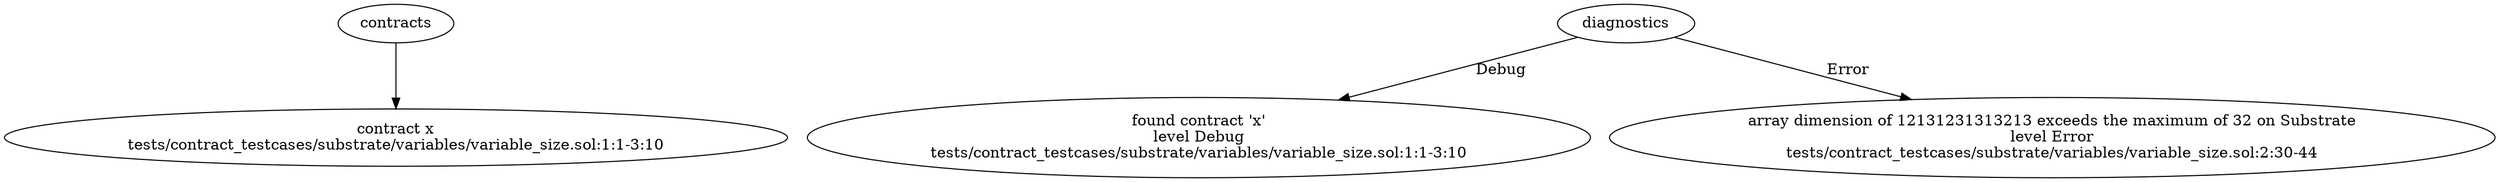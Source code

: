 strict digraph "tests/contract_testcases/substrate/variables/variable_size.sol" {
	contract [label="contract x\ntests/contract_testcases/substrate/variables/variable_size.sol:1:1-3:10"]
	diagnostic [label="found contract 'x'\nlevel Debug\ntests/contract_testcases/substrate/variables/variable_size.sol:1:1-3:10"]
	diagnostic_4 [label="array dimension of 12131231313213 exceeds the maximum of 32 on Substrate\nlevel Error\ntests/contract_testcases/substrate/variables/variable_size.sol:2:30-44"]
	contracts -> contract
	diagnostics -> diagnostic [label="Debug"]
	diagnostics -> diagnostic_4 [label="Error"]
}
